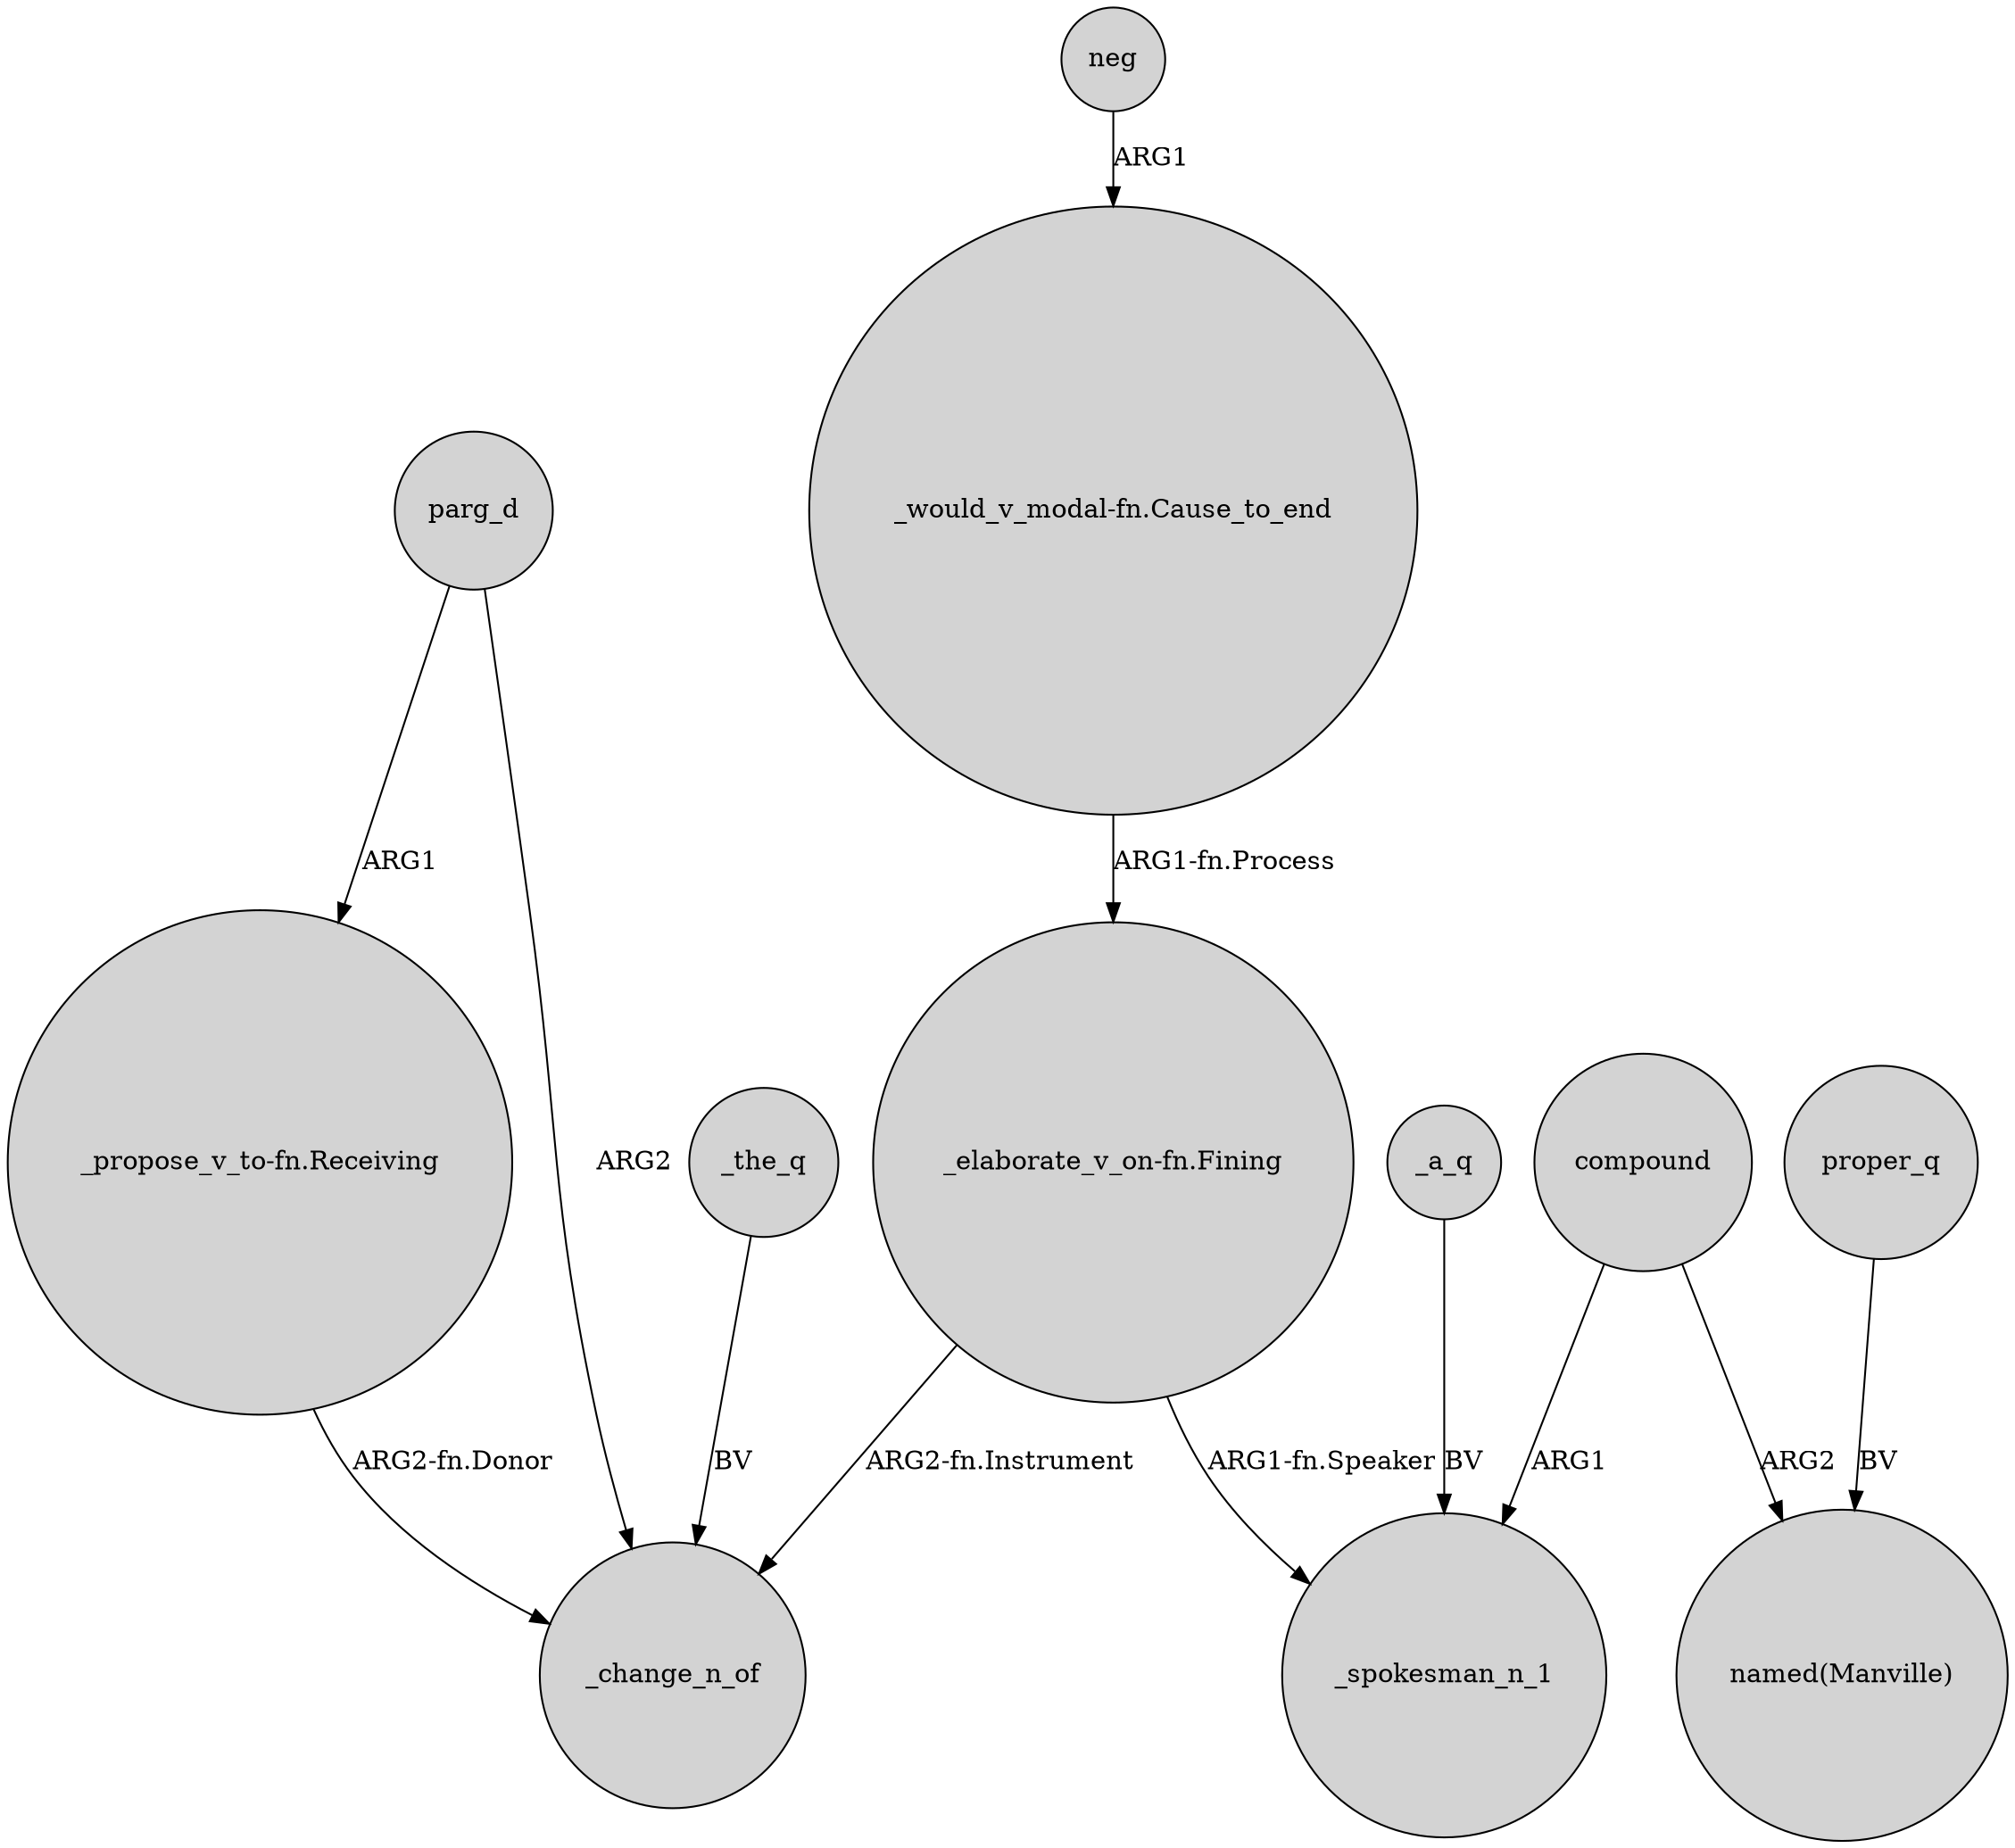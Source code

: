 digraph {
	node [shape=circle style=filled]
	"_elaborate_v_on-fn.Fining" -> _change_n_of [label="ARG2-fn.Instrument"]
	compound -> _spokesman_n_1 [label=ARG1]
	parg_d -> _change_n_of [label=ARG2]
	proper_q -> "named(Manville)" [label=BV]
	neg -> "_would_v_modal-fn.Cause_to_end" [label=ARG1]
	"_would_v_modal-fn.Cause_to_end" -> "_elaborate_v_on-fn.Fining" [label="ARG1-fn.Process"]
	"_propose_v_to-fn.Receiving" -> _change_n_of [label="ARG2-fn.Donor"]
	parg_d -> "_propose_v_to-fn.Receiving" [label=ARG1]
	_the_q -> _change_n_of [label=BV]
	compound -> "named(Manville)" [label=ARG2]
	_a_q -> _spokesman_n_1 [label=BV]
	"_elaborate_v_on-fn.Fining" -> _spokesman_n_1 [label="ARG1-fn.Speaker"]
}
